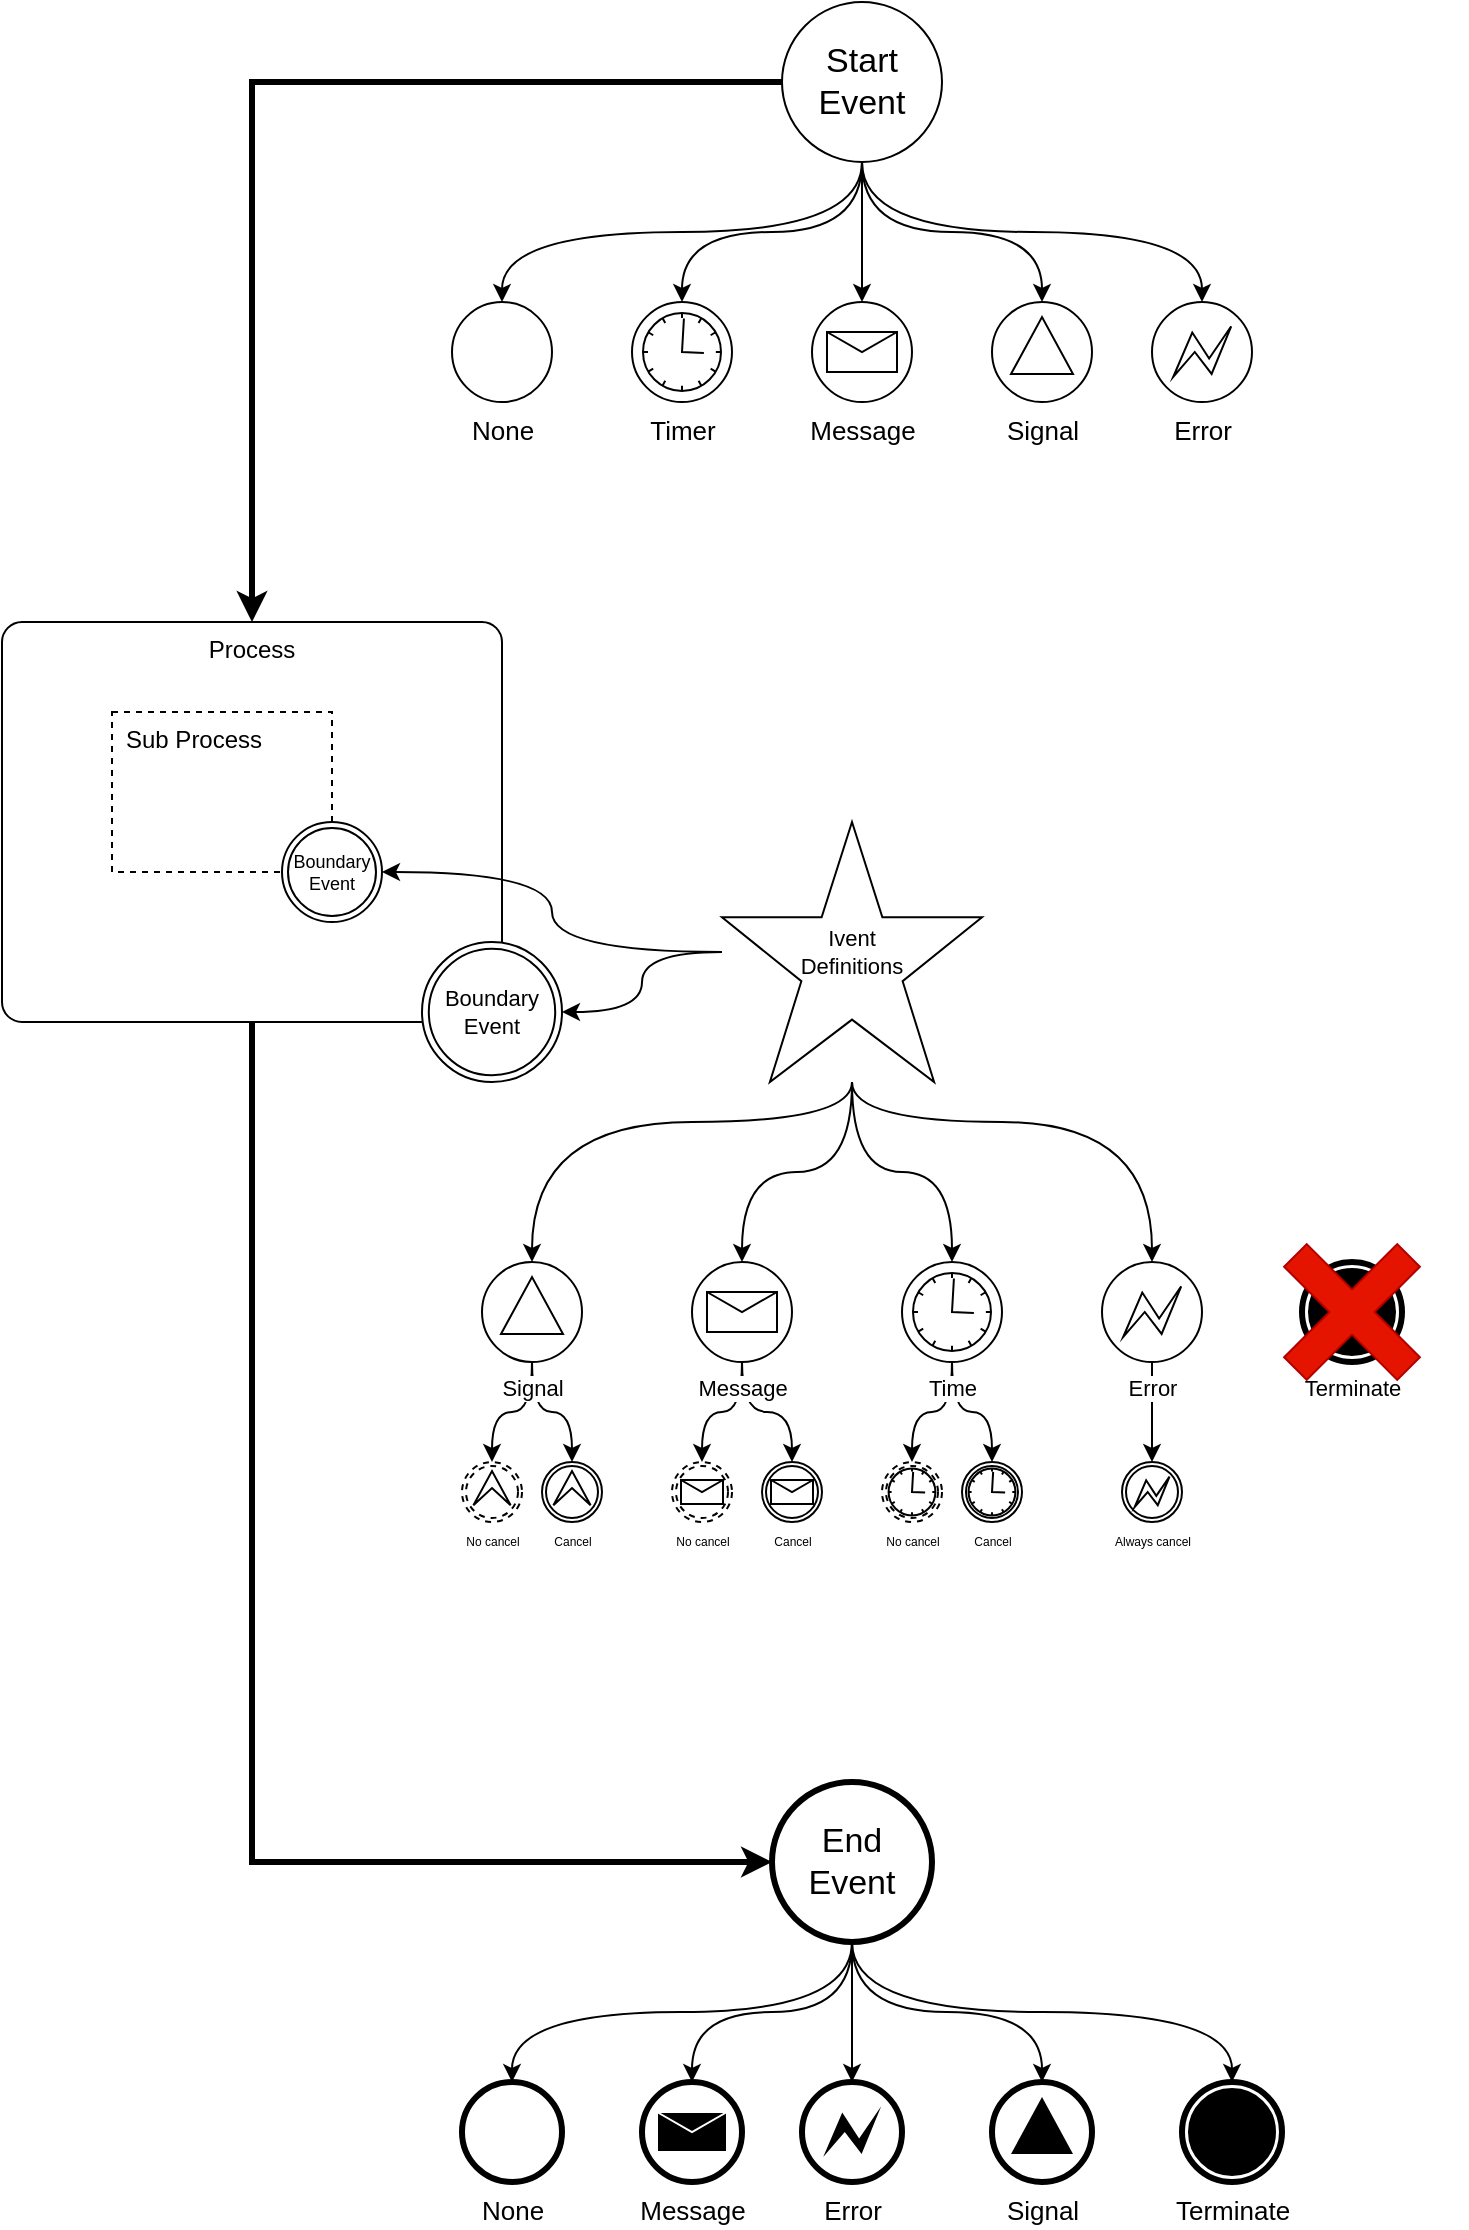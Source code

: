 <mxfile version="15.8.8" type="github">
  <diagram id="zWx91Owr5Jsxvq7p4SoI" name="Страница 1">
    <mxGraphModel dx="1426" dy="1905" grid="1" gridSize="10" guides="1" tooltips="1" connect="1" arrows="1" fold="1" page="1" pageScale="1" pageWidth="827" pageHeight="1169" math="0" shadow="0">
      <root>
        <mxCell id="0" />
        <mxCell id="1" parent="0" />
        <mxCell id="uoMM_jU8nFBwUXUjQdhJ-8" style="edgeStyle=orthogonalEdgeStyle;rounded=0;orthogonalLoop=1;jettySize=auto;html=1;entryX=0;entryY=0.5;entryDx=0;entryDy=0;entryPerimeter=0;fontSize=17;strokeWidth=3;exitX=0.5;exitY=1;exitDx=0;exitDy=0;exitPerimeter=0;" edge="1" parent="1" source="zdOmjJUmgKlT9ExTEl3r-1" target="uoMM_jU8nFBwUXUjQdhJ-7">
          <mxGeometry relative="1" as="geometry" />
        </mxCell>
        <mxCell id="zdOmjJUmgKlT9ExTEl3r-1" value="Process" style="points=[[0.25,0,0],[0.5,0,0],[0.75,0,0],[1,0.25,0],[1,0.5,0],[1,0.75,0],[0.75,1,0],[0.5,1,0],[0.25,1,0],[0,0.75,0],[0,0.5,0],[0,0.25,0]];shape=mxgraph.bpmn.task;whiteSpace=wrap;rectStyle=rounded;size=10;taskMarker=abstract;verticalAlign=top;" parent="1" vertex="1">
          <mxGeometry x="110" y="30" width="250" height="200" as="geometry" />
        </mxCell>
        <mxCell id="zdOmjJUmgKlT9ExTEl3r-2" value="Sub Process" style="points=[[0.25,0,0],[0.5,0,0],[0.75,0,0],[1,0.25,0],[1,0.5,0],[1,0.75,0],[0.75,1,0],[0.5,1,0],[0.25,1,0],[0,0.75,0],[0,0.5,0],[0,0.25,0]];shape=mxgraph.bpmn.task;arcSize=10;taskMarker=abstract;outline=none;symbol=general;bpmnShapeType=subprocess;isLoopSub=0;verticalAlign=top;align=left;spacingLeft=5;fillColor=#FFFFFF;" parent="1" vertex="1">
          <mxGeometry x="165" y="75" width="110" height="80" as="geometry" />
        </mxCell>
        <mxCell id="zdOmjJUmgKlT9ExTEl3r-9" value="Boundary Event" style="points=[[0.145,0.145,0],[0.5,0,0],[0.855,0.145,0],[1,0.5,0],[0.855,0.855,0],[0.5,1,0],[0.145,0.855,0],[0,0.5,0]];shape=mxgraph.bpmn.event;verticalLabelPosition=middle;labelBackgroundColor=none;verticalAlign=middle;align=center;perimeter=ellipsePerimeter;outlineConnect=0;aspect=fixed;outline=throwing;symbol=general;strokeColor=default;strokeWidth=1;fillColor=default;labelPosition=center;whiteSpace=wrap;fontSize=9;" parent="1" vertex="1">
          <mxGeometry x="250" y="130" width="50" height="50" as="geometry" />
        </mxCell>
        <mxCell id="zdOmjJUmgKlT9ExTEl3r-11" value="Boundary &#xa;Event" style="points=[[0.145,0.145,0],[0.5,0,0],[0.855,0.145,0],[1,0.5,0],[0.855,0.855,0],[0.5,1,0],[0.145,0.855,0],[0,0.5,0]];shape=mxgraph.bpmn.event;verticalLabelPosition=middle;labelBackgroundColor=none;verticalAlign=middle;align=center;perimeter=ellipsePerimeter;outlineConnect=0;aspect=fixed;outline=throwing;symbol=general;strokeColor=default;strokeWidth=1;fillColor=default;labelPosition=center;fontSize=11;whiteSpace=wrap;" parent="1" vertex="1">
          <mxGeometry x="320" y="190" width="70" height="70" as="geometry" />
        </mxCell>
        <mxCell id="zdOmjJUmgKlT9ExTEl3r-13" style="edgeStyle=orthogonalEdgeStyle;orthogonalLoop=1;jettySize=auto;html=1;fontSize=11;strokeColor=default;fillColor=default;startSize=6;curved=1;" parent="1" source="zdOmjJUmgKlT9ExTEl3r-12" target="zdOmjJUmgKlT9ExTEl3r-11" edge="1">
          <mxGeometry relative="1" as="geometry" />
        </mxCell>
        <mxCell id="zdOmjJUmgKlT9ExTEl3r-14" style="edgeStyle=orthogonalEdgeStyle;orthogonalLoop=1;jettySize=auto;html=1;fontSize=11;fillColor=default;flowAnimation=0;comic=0;orthogonal=0;arcSize=24;curved=1;" parent="1" source="zdOmjJUmgKlT9ExTEl3r-12" target="zdOmjJUmgKlT9ExTEl3r-9" edge="1">
          <mxGeometry relative="1" as="geometry" />
        </mxCell>
        <mxCell id="zdOmjJUmgKlT9ExTEl3r-23" style="edgeStyle=orthogonalEdgeStyle;orthogonalLoop=1;jettySize=auto;html=1;startSize=6;fillColor=rgb(255, 255, 255);jumpStyle=none;entryX=0.5;entryY=0;entryDx=0;entryDy=0;entryPerimeter=0;curved=1;" parent="1" target="zdOmjJUmgKlT9ExTEl3r-15" edge="1">
          <mxGeometry relative="1" as="geometry">
            <mxPoint x="535" y="260" as="sourcePoint" />
            <Array as="points">
              <mxPoint x="535" y="280" />
              <mxPoint x="375" y="280" />
            </Array>
          </mxGeometry>
        </mxCell>
        <mxCell id="zdOmjJUmgKlT9ExTEl3r-24" style="edgeStyle=orthogonalEdgeStyle;curved=1;comic=0;orthogonalLoop=1;jettySize=auto;html=1;entryX=0.5;entryY=0;entryDx=0;entryDy=0;entryPerimeter=0;fillColor=rgb(255, 255, 255);" parent="1" source="zdOmjJUmgKlT9ExTEl3r-12" target="zdOmjJUmgKlT9ExTEl3r-16" edge="1">
          <mxGeometry relative="1" as="geometry" />
        </mxCell>
        <mxCell id="zdOmjJUmgKlT9ExTEl3r-25" style="edgeStyle=orthogonalEdgeStyle;curved=1;comic=0;orthogonalLoop=1;jettySize=auto;html=1;entryX=0.5;entryY=0;entryDx=0;entryDy=0;entryPerimeter=0;fillColor=rgb(255, 255, 255);" parent="1" source="zdOmjJUmgKlT9ExTEl3r-12" target="zdOmjJUmgKlT9ExTEl3r-17" edge="1">
          <mxGeometry relative="1" as="geometry" />
        </mxCell>
        <mxCell id="zdOmjJUmgKlT9ExTEl3r-27" style="edgeStyle=orthogonalEdgeStyle;curved=1;comic=0;orthogonalLoop=1;jettySize=auto;html=1;fillColor=rgb(255, 255, 255);" parent="1" source="zdOmjJUmgKlT9ExTEl3r-12" target="zdOmjJUmgKlT9ExTEl3r-18" edge="1">
          <mxGeometry relative="1" as="geometry">
            <Array as="points">
              <mxPoint x="535" y="280" />
              <mxPoint x="685" y="280" />
            </Array>
          </mxGeometry>
        </mxCell>
        <mxCell id="zdOmjJUmgKlT9ExTEl3r-12" value="Ivent&lt;br&gt;Definitions" style="verticalLabelPosition=middle;verticalAlign=middle;html=1;shape=mxgraph.basic.star;labelBackgroundColor=none;fontSize=11;strokeColor=default;strokeWidth=1;fillColor=default;labelPosition=center;align=center;whiteSpace=wrap;" parent="1" vertex="1">
          <mxGeometry x="470" y="130" width="130" height="130" as="geometry" />
        </mxCell>
        <mxCell id="zdOmjJUmgKlT9ExTEl3r-35" style="edgeStyle=orthogonalEdgeStyle;curved=1;comic=0;orthogonalLoop=1;jettySize=auto;html=1;entryX=0.5;entryY=0;entryDx=0;entryDy=0;entryPerimeter=0;fontSize=7;fillColor=rgb(255, 255, 255);" parent="1" source="zdOmjJUmgKlT9ExTEl3r-15" target="zdOmjJUmgKlT9ExTEl3r-28" edge="1">
          <mxGeometry relative="1" as="geometry" />
        </mxCell>
        <mxCell id="zdOmjJUmgKlT9ExTEl3r-36" style="edgeStyle=orthogonalEdgeStyle;curved=1;comic=0;orthogonalLoop=1;jettySize=auto;html=1;entryX=0.5;entryY=0;entryDx=0;entryDy=0;entryPerimeter=0;fontSize=7;fillColor=rgb(255, 255, 255);" parent="1" source="zdOmjJUmgKlT9ExTEl3r-15" target="zdOmjJUmgKlT9ExTEl3r-29" edge="1">
          <mxGeometry relative="1" as="geometry" />
        </mxCell>
        <mxCell id="zdOmjJUmgKlT9ExTEl3r-15" value="Signal" style="points=[[0.145,0.145,0],[0.5,0,0],[0.855,0.145,0],[1,0.5,0],[0.855,0.855,0],[0.5,1,0],[0.145,0.855,0],[0,0.5,0]];shape=mxgraph.bpmn.event;html=1;verticalLabelPosition=bottom;labelBackgroundColor=#ffffff;verticalAlign=top;align=center;perimeter=ellipsePerimeter;outlineConnect=0;aspect=fixed;outline=standard;symbol=signal;fontSize=11;strokeColor=default;strokeWidth=1;fillColor=default;" parent="1" vertex="1">
          <mxGeometry x="350" y="350" width="50" height="50" as="geometry" />
        </mxCell>
        <mxCell id="zdOmjJUmgKlT9ExTEl3r-37" style="edgeStyle=orthogonalEdgeStyle;curved=1;comic=0;orthogonalLoop=1;jettySize=auto;html=1;entryX=0.5;entryY=0;entryDx=0;entryDy=0;entryPerimeter=0;fontSize=7;fillColor=rgb(255, 255, 255);" parent="1" source="zdOmjJUmgKlT9ExTEl3r-16" target="zdOmjJUmgKlT9ExTEl3r-30" edge="1">
          <mxGeometry relative="1" as="geometry" />
        </mxCell>
        <mxCell id="zdOmjJUmgKlT9ExTEl3r-38" style="edgeStyle=orthogonalEdgeStyle;curved=1;comic=0;orthogonalLoop=1;jettySize=auto;html=1;entryX=0.5;entryY=0;entryDx=0;entryDy=0;entryPerimeter=0;fontSize=7;fillColor=rgb(255, 255, 255);" parent="1" source="zdOmjJUmgKlT9ExTEl3r-16" target="zdOmjJUmgKlT9ExTEl3r-31" edge="1">
          <mxGeometry relative="1" as="geometry" />
        </mxCell>
        <mxCell id="zdOmjJUmgKlT9ExTEl3r-16" value="Message" style="points=[[0.145,0.145,0],[0.5,0,0],[0.855,0.145,0],[1,0.5,0],[0.855,0.855,0],[0.5,1,0],[0.145,0.855,0],[0,0.5,0]];shape=mxgraph.bpmn.event;html=1;verticalLabelPosition=bottom;labelBackgroundColor=#ffffff;verticalAlign=top;align=center;perimeter=ellipsePerimeter;outlineConnect=0;aspect=fixed;outline=standard;symbol=message;fontSize=11;strokeColor=default;strokeWidth=1;fillColor=default;" parent="1" vertex="1">
          <mxGeometry x="455" y="350" width="50" height="50" as="geometry" />
        </mxCell>
        <mxCell id="zdOmjJUmgKlT9ExTEl3r-39" style="edgeStyle=orthogonalEdgeStyle;curved=1;comic=0;orthogonalLoop=1;jettySize=auto;html=1;entryX=0.5;entryY=0;entryDx=0;entryDy=0;entryPerimeter=0;fontSize=7;fillColor=rgb(255, 255, 255);" parent="1" source="zdOmjJUmgKlT9ExTEl3r-17" target="zdOmjJUmgKlT9ExTEl3r-32" edge="1">
          <mxGeometry relative="1" as="geometry" />
        </mxCell>
        <mxCell id="zdOmjJUmgKlT9ExTEl3r-40" style="edgeStyle=orthogonalEdgeStyle;curved=1;comic=0;orthogonalLoop=1;jettySize=auto;html=1;entryX=0.5;entryY=0;entryDx=0;entryDy=0;entryPerimeter=0;fontSize=7;fillColor=rgb(255, 255, 255);" parent="1" source="zdOmjJUmgKlT9ExTEl3r-17" target="zdOmjJUmgKlT9ExTEl3r-33" edge="1">
          <mxGeometry relative="1" as="geometry" />
        </mxCell>
        <mxCell id="zdOmjJUmgKlT9ExTEl3r-17" value="Time" style="points=[[0.145,0.145,0],[0.5,0,0],[0.855,0.145,0],[1,0.5,0],[0.855,0.855,0],[0.5,1,0],[0.145,0.855,0],[0,0.5,0]];shape=mxgraph.bpmn.event;html=1;verticalLabelPosition=bottom;labelBackgroundColor=#ffffff;verticalAlign=top;align=center;perimeter=ellipsePerimeter;outlineConnect=0;aspect=fixed;outline=standard;symbol=timer;fontSize=11;strokeColor=default;strokeWidth=1;fillColor=default;" parent="1" vertex="1">
          <mxGeometry x="560" y="350" width="50" height="50" as="geometry" />
        </mxCell>
        <mxCell id="zdOmjJUmgKlT9ExTEl3r-41" style="edgeStyle=orthogonalEdgeStyle;curved=1;comic=0;orthogonalLoop=1;jettySize=auto;html=1;entryX=0.5;entryY=0;entryDx=0;entryDy=0;entryPerimeter=0;fontSize=7;fillColor=rgb(255, 255, 255);" parent="1" source="zdOmjJUmgKlT9ExTEl3r-18" target="zdOmjJUmgKlT9ExTEl3r-34" edge="1">
          <mxGeometry relative="1" as="geometry" />
        </mxCell>
        <mxCell id="zdOmjJUmgKlT9ExTEl3r-18" value="Error" style="points=[[0.145,0.145,0],[0.5,0,0],[0.855,0.145,0],[1,0.5,0],[0.855,0.855,0],[0.5,1,0],[0.145,0.855,0],[0,0.5,0]];shape=mxgraph.bpmn.event;html=1;verticalLabelPosition=bottom;labelBackgroundColor=#ffffff;verticalAlign=top;align=center;perimeter=ellipsePerimeter;outlineConnect=0;aspect=fixed;outline=eventInt;symbol=error;fontSize=11;strokeColor=default;strokeWidth=1;fillColor=default;" parent="1" vertex="1">
          <mxGeometry x="660" y="350" width="50" height="50" as="geometry" />
        </mxCell>
        <mxCell id="zdOmjJUmgKlT9ExTEl3r-19" value="Terminate" style="points=[[0.145,0.145,0],[0.5,0,0],[0.855,0.145,0],[1,0.5,0],[0.855,0.855,0],[0.5,1,0],[0.145,0.855,0],[0,0.5,0]];shape=mxgraph.bpmn.event;html=1;verticalLabelPosition=bottom;labelBackgroundColor=#ffffff;verticalAlign=top;align=center;perimeter=ellipsePerimeter;outlineConnect=0;aspect=fixed;outline=end;symbol=terminate;fontSize=11;strokeColor=default;strokeWidth=1;fillColor=default;" parent="1" vertex="1">
          <mxGeometry x="760" y="350" width="50" height="50" as="geometry" />
        </mxCell>
        <mxCell id="zdOmjJUmgKlT9ExTEl3r-21" value="" style="shape=cross;whiteSpace=wrap;html=1;labelBackgroundColor=none;fontSize=11;strokeColor=#B20000;strokeWidth=1;fillColor=#e51400;rotation=45;perimeterSpacing=0;fontColor=#ffffff;" parent="1" vertex="1">
          <mxGeometry x="745" y="335" width="80" height="80" as="geometry" />
        </mxCell>
        <mxCell id="zdOmjJUmgKlT9ExTEl3r-28" value="No cancel" style="points=[[0.145,0.145,0],[0.5,0,0],[0.855,0.145,0],[1,0.5,0],[0.855,0.855,0],[0.5,1,0],[0.145,0.855,0],[0,0.5,0]];shape=mxgraph.bpmn.event;html=1;verticalLabelPosition=bottom;labelBackgroundColor=#ffffff;verticalAlign=top;align=center;perimeter=ellipsePerimeter;outlineConnect=0;aspect=fixed;outline=boundNonint;symbol=escalation;fontSize=6;strokeColor=#000000;strokeWidth=1;fillColor=none;" parent="1" vertex="1">
          <mxGeometry x="340" y="450" width="30" height="30" as="geometry" />
        </mxCell>
        <mxCell id="zdOmjJUmgKlT9ExTEl3r-29" value="Cancel" style="points=[[0.145,0.145,0],[0.5,0,0],[0.855,0.145,0],[1,0.5,0],[0.855,0.855,0],[0.5,1,0],[0.145,0.855,0],[0,0.5,0]];shape=mxgraph.bpmn.event;html=1;verticalLabelPosition=bottom;labelBackgroundColor=#ffffff;verticalAlign=top;align=center;perimeter=ellipsePerimeter;outlineConnect=0;aspect=fixed;outline=boundInt;symbol=escalation;fontSize=6;strokeColor=#000000;strokeWidth=1;fillColor=none;" parent="1" vertex="1">
          <mxGeometry x="380" y="450" width="30" height="30" as="geometry" />
        </mxCell>
        <mxCell id="zdOmjJUmgKlT9ExTEl3r-30" value="No cancel" style="points=[[0.145,0.145,0],[0.5,0,0],[0.855,0.145,0],[1,0.5,0],[0.855,0.855,0],[0.5,1,0],[0.145,0.855,0],[0,0.5,0]];shape=mxgraph.bpmn.event;html=1;verticalLabelPosition=bottom;labelBackgroundColor=#ffffff;verticalAlign=top;align=center;perimeter=ellipsePerimeter;outlineConnect=0;aspect=fixed;outline=boundNonint;symbol=message;fontSize=6;strokeColor=#000000;strokeWidth=1;fillColor=none;" parent="1" vertex="1">
          <mxGeometry x="445" y="450" width="30" height="30" as="geometry" />
        </mxCell>
        <mxCell id="zdOmjJUmgKlT9ExTEl3r-31" value="Cancel" style="points=[[0.145,0.145,0],[0.5,0,0],[0.855,0.145,0],[1,0.5,0],[0.855,0.855,0],[0.5,1,0],[0.145,0.855,0],[0,0.5,0]];shape=mxgraph.bpmn.event;html=1;verticalLabelPosition=bottom;labelBackgroundColor=#ffffff;verticalAlign=top;align=center;perimeter=ellipsePerimeter;outlineConnect=0;aspect=fixed;outline=boundInt;symbol=message;fontSize=6;strokeColor=#000000;strokeWidth=1;fillColor=none;" parent="1" vertex="1">
          <mxGeometry x="490" y="450" width="30" height="30" as="geometry" />
        </mxCell>
        <mxCell id="zdOmjJUmgKlT9ExTEl3r-32" value="No cancel" style="points=[[0.145,0.145,0],[0.5,0,0],[0.855,0.145,0],[1,0.5,0],[0.855,0.855,0],[0.5,1,0],[0.145,0.855,0],[0,0.5,0]];shape=mxgraph.bpmn.event;html=1;verticalLabelPosition=bottom;labelBackgroundColor=#ffffff;verticalAlign=top;align=center;perimeter=ellipsePerimeter;outlineConnect=0;aspect=fixed;outline=boundNonint;symbol=timer;fontSize=6;strokeColor=#000000;strokeWidth=1;fillColor=none;" parent="1" vertex="1">
          <mxGeometry x="550" y="450" width="30" height="30" as="geometry" />
        </mxCell>
        <mxCell id="zdOmjJUmgKlT9ExTEl3r-33" value="Cancel" style="points=[[0.145,0.145,0],[0.5,0,0],[0.855,0.145,0],[1,0.5,0],[0.855,0.855,0],[0.5,1,0],[0.145,0.855,0],[0,0.5,0]];shape=mxgraph.bpmn.event;html=1;verticalLabelPosition=bottom;labelBackgroundColor=#ffffff;verticalAlign=top;align=center;perimeter=ellipsePerimeter;outlineConnect=0;aspect=fixed;outline=boundInt;symbol=timer;fontSize=6;strokeColor=#000000;strokeWidth=1;fillColor=none;" parent="1" vertex="1">
          <mxGeometry x="590" y="450" width="30" height="30" as="geometry" />
        </mxCell>
        <mxCell id="zdOmjJUmgKlT9ExTEl3r-34" value="Always cancel" style="points=[[0.145,0.145,0],[0.5,0,0],[0.855,0.145,0],[1,0.5,0],[0.855,0.855,0],[0.5,1,0],[0.145,0.855,0],[0,0.5,0]];shape=mxgraph.bpmn.event;html=1;verticalLabelPosition=bottom;labelBackgroundColor=#ffffff;verticalAlign=top;align=center;perimeter=ellipsePerimeter;outlineConnect=0;aspect=fixed;outline=boundInt;symbol=error;fontSize=6;strokeColor=#000000;strokeWidth=1;fillColor=none;" parent="1" vertex="1">
          <mxGeometry x="670" y="450" width="30" height="30" as="geometry" />
        </mxCell>
        <mxCell id="cqxiHbc8_olp4_OX_2aW-6" style="edgeStyle=orthogonalEdgeStyle;rounded=0;orthogonalLoop=1;jettySize=auto;html=1;fontSize=17;curved=1;exitX=0.5;exitY=1;exitDx=0;exitDy=0;exitPerimeter=0;" parent="1" source="zdOmjJUmgKlT9ExTEl3r-42" target="cqxiHbc8_olp4_OX_2aW-5" edge="1">
          <mxGeometry relative="1" as="geometry" />
        </mxCell>
        <mxCell id="uoMM_jU8nFBwUXUjQdhJ-1" style="edgeStyle=orthogonalEdgeStyle;rounded=0;orthogonalLoop=1;jettySize=auto;html=1;curved=1;exitX=0.5;exitY=1;exitDx=0;exitDy=0;exitPerimeter=0;" edge="1" parent="1" source="zdOmjJUmgKlT9ExTEl3r-42" target="cqxiHbc8_olp4_OX_2aW-4">
          <mxGeometry relative="1" as="geometry" />
        </mxCell>
        <mxCell id="uoMM_jU8nFBwUXUjQdhJ-2" style="edgeStyle=orthogonalEdgeStyle;curved=1;rounded=0;orthogonalLoop=1;jettySize=auto;html=1;entryX=0.5;entryY=0;entryDx=0;entryDy=0;entryPerimeter=0;" edge="1" parent="1" source="zdOmjJUmgKlT9ExTEl3r-42" target="cqxiHbc8_olp4_OX_2aW-1">
          <mxGeometry relative="1" as="geometry" />
        </mxCell>
        <mxCell id="uoMM_jU8nFBwUXUjQdhJ-3" style="edgeStyle=orthogonalEdgeStyle;curved=1;rounded=0;orthogonalLoop=1;jettySize=auto;html=1;exitX=0.5;exitY=1;exitDx=0;exitDy=0;exitPerimeter=0;entryX=0.5;entryY=0;entryDx=0;entryDy=0;entryPerimeter=0;" edge="1" parent="1" source="zdOmjJUmgKlT9ExTEl3r-42" target="uoMM_jU8nFBwUXUjQdhJ-6">
          <mxGeometry relative="1" as="geometry">
            <mxPoint x="625" y="-130" as="targetPoint" />
          </mxGeometry>
        </mxCell>
        <mxCell id="uoMM_jU8nFBwUXUjQdhJ-4" style="edgeStyle=orthogonalEdgeStyle;curved=1;rounded=0;orthogonalLoop=1;jettySize=auto;html=1;entryX=0.5;entryY=0;entryDx=0;entryDy=0;entryPerimeter=0;exitX=0.5;exitY=1;exitDx=0;exitDy=0;exitPerimeter=0;" edge="1" parent="1" source="zdOmjJUmgKlT9ExTEl3r-42" target="cqxiHbc8_olp4_OX_2aW-3">
          <mxGeometry relative="1" as="geometry" />
        </mxCell>
        <mxCell id="uoMM_jU8nFBwUXUjQdhJ-5" style="edgeStyle=orthogonalEdgeStyle;rounded=0;orthogonalLoop=1;jettySize=auto;html=1;strokeWidth=3;" edge="1" parent="1" source="zdOmjJUmgKlT9ExTEl3r-42" target="zdOmjJUmgKlT9ExTEl3r-1">
          <mxGeometry relative="1" as="geometry" />
        </mxCell>
        <mxCell id="zdOmjJUmgKlT9ExTEl3r-42" value="Start Event" style="points=[[0.145,0.145,0],[0.5,0,0],[0.855,0.145,0],[1,0.5,0],[0.855,0.855,0],[0.5,1,0],[0.145,0.855,0],[0,0.5,0]];shape=mxgraph.bpmn.event;html=1;verticalLabelPosition=middle;labelBackgroundColor=none;verticalAlign=middle;align=center;perimeter=ellipsePerimeter;outlineConnect=0;aspect=fixed;outline=standard;symbol=general;fontSize=17;strokeColor=#000000;strokeWidth=1;fillColor=none;labelPosition=center;whiteSpace=wrap;" parent="1" vertex="1">
          <mxGeometry x="500" y="-280" width="80" height="80" as="geometry" />
        </mxCell>
        <mxCell id="cqxiHbc8_olp4_OX_2aW-1" value="Message" style="points=[[0.145,0.145,0],[0.5,0,0],[0.855,0.145,0],[1,0.5,0],[0.855,0.855,0],[0.5,1,0],[0.145,0.855,0],[0,0.5,0]];shape=mxgraph.bpmn.event;html=1;verticalLabelPosition=bottom;labelBackgroundColor=#ffffff;verticalAlign=top;align=center;perimeter=ellipsePerimeter;outlineConnect=0;aspect=fixed;outline=standard;symbol=message;fontSize=13;" parent="1" vertex="1">
          <mxGeometry x="515" y="-130" width="50" height="50" as="geometry" />
        </mxCell>
        <mxCell id="cqxiHbc8_olp4_OX_2aW-3" value="Error" style="points=[[0.145,0.145,0],[0.5,0,0],[0.855,0.145,0],[1,0.5,0],[0.855,0.855,0],[0.5,1,0],[0.145,0.855,0],[0,0.5,0]];shape=mxgraph.bpmn.event;html=1;verticalLabelPosition=bottom;labelBackgroundColor=#ffffff;verticalAlign=top;align=center;perimeter=ellipsePerimeter;outlineConnect=0;aspect=fixed;outline=eventInt;symbol=error;fontSize=13;" parent="1" vertex="1">
          <mxGeometry x="685" y="-130" width="50" height="50" as="geometry" />
        </mxCell>
        <mxCell id="cqxiHbc8_olp4_OX_2aW-4" value="Timer" style="points=[[0.145,0.145,0],[0.5,0,0],[0.855,0.145,0],[1,0.5,0],[0.855,0.855,0],[0.5,1,0],[0.145,0.855,0],[0,0.5,0]];shape=mxgraph.bpmn.event;html=1;verticalLabelPosition=bottom;labelBackgroundColor=#ffffff;verticalAlign=top;align=center;perimeter=ellipsePerimeter;outlineConnect=0;aspect=fixed;outline=standard;symbol=timer;fontSize=13;" parent="1" vertex="1">
          <mxGeometry x="425" y="-130" width="50" height="50" as="geometry" />
        </mxCell>
        <mxCell id="cqxiHbc8_olp4_OX_2aW-5" value="None" style="points=[[0.145,0.145,0],[0.5,0,0],[0.855,0.145,0],[1,0.5,0],[0.855,0.855,0],[0.5,1,0],[0.145,0.855,0],[0,0.5,0]];shape=mxgraph.bpmn.event;html=1;verticalLabelPosition=bottom;labelBackgroundColor=#ffffff;verticalAlign=top;align=center;perimeter=ellipsePerimeter;outlineConnect=0;aspect=fixed;outline=standard;symbol=general;fontSize=13;" parent="1" vertex="1">
          <mxGeometry x="335" y="-130" width="50" height="50" as="geometry" />
        </mxCell>
        <mxCell id="uoMM_jU8nFBwUXUjQdhJ-6" value="Signal" style="points=[[0.145,0.145,0],[0.5,0,0],[0.855,0.145,0],[1,0.5,0],[0.855,0.855,0],[0.5,1,0],[0.145,0.855,0],[0,0.5,0]];shape=mxgraph.bpmn.event;html=1;verticalLabelPosition=bottom;labelBackgroundColor=#ffffff;verticalAlign=top;align=center;perimeter=ellipsePerimeter;outlineConnect=0;aspect=fixed;outline=standard;symbol=signal;fontSize=13;" vertex="1" parent="1">
          <mxGeometry x="605" y="-130" width="50" height="50" as="geometry" />
        </mxCell>
        <mxCell id="uoMM_jU8nFBwUXUjQdhJ-15" style="edgeStyle=orthogonalEdgeStyle;rounded=0;orthogonalLoop=1;jettySize=auto;html=1;entryX=0.5;entryY=0;entryDx=0;entryDy=0;entryPerimeter=0;fontSize=13;strokeWidth=1;curved=1;exitX=0.5;exitY=1;exitDx=0;exitDy=0;exitPerimeter=0;" edge="1" parent="1" source="uoMM_jU8nFBwUXUjQdhJ-7" target="uoMM_jU8nFBwUXUjQdhJ-9">
          <mxGeometry relative="1" as="geometry" />
        </mxCell>
        <mxCell id="uoMM_jU8nFBwUXUjQdhJ-16" style="edgeStyle=orthogonalEdgeStyle;curved=1;rounded=0;orthogonalLoop=1;jettySize=auto;html=1;fontSize=13;strokeWidth=1;exitX=0.5;exitY=1;exitDx=0;exitDy=0;exitPerimeter=0;" edge="1" parent="1" source="uoMM_jU8nFBwUXUjQdhJ-7" target="uoMM_jU8nFBwUXUjQdhJ-10">
          <mxGeometry relative="1" as="geometry" />
        </mxCell>
        <mxCell id="uoMM_jU8nFBwUXUjQdhJ-17" style="edgeStyle=orthogonalEdgeStyle;curved=1;rounded=0;orthogonalLoop=1;jettySize=auto;html=1;entryX=0.5;entryY=0;entryDx=0;entryDy=0;entryPerimeter=0;fontSize=13;strokeWidth=1;" edge="1" parent="1" source="uoMM_jU8nFBwUXUjQdhJ-7" target="uoMM_jU8nFBwUXUjQdhJ-11">
          <mxGeometry relative="1" as="geometry" />
        </mxCell>
        <mxCell id="uoMM_jU8nFBwUXUjQdhJ-18" style="edgeStyle=orthogonalEdgeStyle;curved=1;rounded=0;orthogonalLoop=1;jettySize=auto;html=1;entryX=0.5;entryY=0;entryDx=0;entryDy=0;entryPerimeter=0;fontSize=13;strokeWidth=1;exitX=0.5;exitY=1;exitDx=0;exitDy=0;exitPerimeter=0;" edge="1" parent="1" source="uoMM_jU8nFBwUXUjQdhJ-7" target="uoMM_jU8nFBwUXUjQdhJ-12">
          <mxGeometry relative="1" as="geometry" />
        </mxCell>
        <mxCell id="uoMM_jU8nFBwUXUjQdhJ-19" style="edgeStyle=orthogonalEdgeStyle;curved=1;rounded=0;orthogonalLoop=1;jettySize=auto;html=1;entryX=0.5;entryY=0;entryDx=0;entryDy=0;entryPerimeter=0;fontSize=13;strokeWidth=1;exitX=0.5;exitY=1;exitDx=0;exitDy=0;exitPerimeter=0;" edge="1" parent="1" source="uoMM_jU8nFBwUXUjQdhJ-7" target="uoMM_jU8nFBwUXUjQdhJ-14">
          <mxGeometry relative="1" as="geometry" />
        </mxCell>
        <mxCell id="uoMM_jU8nFBwUXUjQdhJ-7" value="End Event" style="points=[[0.145,0.145,0],[0.5,0,0],[0.855,0.145,0],[1,0.5,0],[0.855,0.855,0],[0.5,1,0],[0.145,0.855,0],[0,0.5,0]];shape=mxgraph.bpmn.event;html=1;verticalLabelPosition=middle;labelBackgroundColor=none;verticalAlign=middle;align=center;perimeter=ellipsePerimeter;outlineConnect=0;aspect=fixed;outline=end;symbol=terminate2;fontSize=17;labelPosition=center;whiteSpace=wrap;" vertex="1" parent="1">
          <mxGeometry x="495" y="610" width="80" height="80" as="geometry" />
        </mxCell>
        <mxCell id="uoMM_jU8nFBwUXUjQdhJ-9" value="None" style="points=[[0.145,0.145,0],[0.5,0,0],[0.855,0.145,0],[1,0.5,0],[0.855,0.855,0],[0.5,1,0],[0.145,0.855,0],[0,0.5,0]];shape=mxgraph.bpmn.event;html=1;verticalLabelPosition=bottom;labelBackgroundColor=#ffffff;verticalAlign=top;align=center;perimeter=ellipsePerimeter;outlineConnect=0;aspect=fixed;outline=end;symbol=terminate2;fontSize=13;" vertex="1" parent="1">
          <mxGeometry x="340" y="760" width="50" height="50" as="geometry" />
        </mxCell>
        <mxCell id="uoMM_jU8nFBwUXUjQdhJ-10" value="Message" style="points=[[0.145,0.145,0],[0.5,0,0],[0.855,0.145,0],[1,0.5,0],[0.855,0.855,0],[0.5,1,0],[0.145,0.855,0],[0,0.5,0]];shape=mxgraph.bpmn.event;html=1;verticalLabelPosition=bottom;labelBackgroundColor=#ffffff;verticalAlign=top;align=center;perimeter=ellipsePerimeter;outlineConnect=0;aspect=fixed;outline=end;symbol=message;fontSize=13;" vertex="1" parent="1">
          <mxGeometry x="430" y="760" width="50" height="50" as="geometry" />
        </mxCell>
        <mxCell id="uoMM_jU8nFBwUXUjQdhJ-11" value="Error" style="points=[[0.145,0.145,0],[0.5,0,0],[0.855,0.145,0],[1,0.5,0],[0.855,0.855,0],[0.5,1,0],[0.145,0.855,0],[0,0.5,0]];shape=mxgraph.bpmn.event;html=1;verticalLabelPosition=bottom;labelBackgroundColor=#ffffff;verticalAlign=top;align=center;perimeter=ellipsePerimeter;outlineConnect=0;aspect=fixed;outline=end;symbol=error;fontSize=13;" vertex="1" parent="1">
          <mxGeometry x="510" y="760" width="50" height="50" as="geometry" />
        </mxCell>
        <mxCell id="uoMM_jU8nFBwUXUjQdhJ-12" value="Signal" style="points=[[0.145,0.145,0],[0.5,0,0],[0.855,0.145,0],[1,0.5,0],[0.855,0.855,0],[0.5,1,0],[0.145,0.855,0],[0,0.5,0]];shape=mxgraph.bpmn.event;html=1;verticalLabelPosition=bottom;labelBackgroundColor=#ffffff;verticalAlign=top;align=center;perimeter=ellipsePerimeter;outlineConnect=0;aspect=fixed;outline=end;symbol=signal;fontSize=13;" vertex="1" parent="1">
          <mxGeometry x="605" y="760" width="50" height="50" as="geometry" />
        </mxCell>
        <mxCell id="uoMM_jU8nFBwUXUjQdhJ-14" value="Terminate" style="points=[[0.145,0.145,0],[0.5,0,0],[0.855,0.145,0],[1,0.5,0],[0.855,0.855,0],[0.5,1,0],[0.145,0.855,0],[0,0.5,0]];shape=mxgraph.bpmn.event;html=1;verticalLabelPosition=bottom;labelBackgroundColor=#ffffff;verticalAlign=top;align=center;perimeter=ellipsePerimeter;outlineConnect=0;aspect=fixed;outline=end;symbol=terminate;fontSize=13;" vertex="1" parent="1">
          <mxGeometry x="700" y="760" width="50" height="50" as="geometry" />
        </mxCell>
      </root>
    </mxGraphModel>
  </diagram>
</mxfile>
